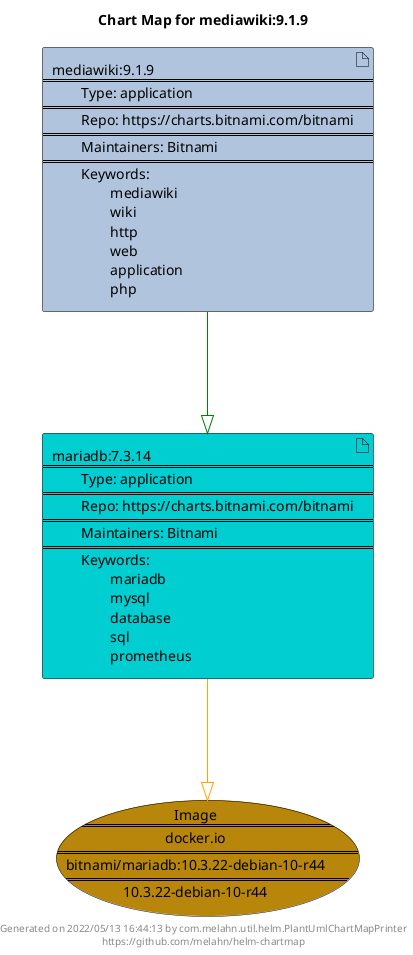 @startuml
skinparam linetype ortho
skinparam backgroundColor white
skinparam usecaseBorderColor black
skinparam usecaseArrowColor LightSlateGray
skinparam artifactBorderColor black
skinparam artifactArrowColor LightSlateGray

title Chart Map for mediawiki:9.1.9

'There are 2 referenced Helm Charts
artifact "mediawiki:9.1.9\n====\n\tType: application\n====\n\tRepo: https://charts.bitnami.com/bitnami\n====\n\tMaintainers: Bitnami\n====\n\tKeywords: \n\t\tmediawiki\n\t\twiki\n\t\thttp\n\t\tweb\n\t\tapplication\n\t\tphp" as mediawiki_9_1_9 #LightSteelBlue
artifact "mariadb:7.3.14\n====\n\tType: application\n====\n\tRepo: https://charts.bitnami.com/bitnami\n====\n\tMaintainers: Bitnami\n====\n\tKeywords: \n\t\tmariadb\n\t\tmysql\n\t\tdatabase\n\t\tsql\n\t\tprometheus" as mariadb_7_3_14 #DarkTurquoise

'There is one referenced Docker Image
usecase "Image\n====\ndocker.io\n====\nbitnami/mariadb:10.3.22-debian-10-r44\n====\n10.3.22-debian-10-r44" as docker_io_bitnami_mariadb_10_3_22_debian_10_r44 #DarkGoldenRod

'Chart Dependencies
mediawiki_9_1_9--[#green]-|>mariadb_7_3_14
mariadb_7_3_14--[#orange]-|>docker_io_bitnami_mariadb_10_3_22_debian_10_r44

center footer Generated on 2022/05/13 16:44:13 by com.melahn.util.helm.PlantUmlChartMapPrinter\nhttps://github.com/melahn/helm-chartmap
@enduml
